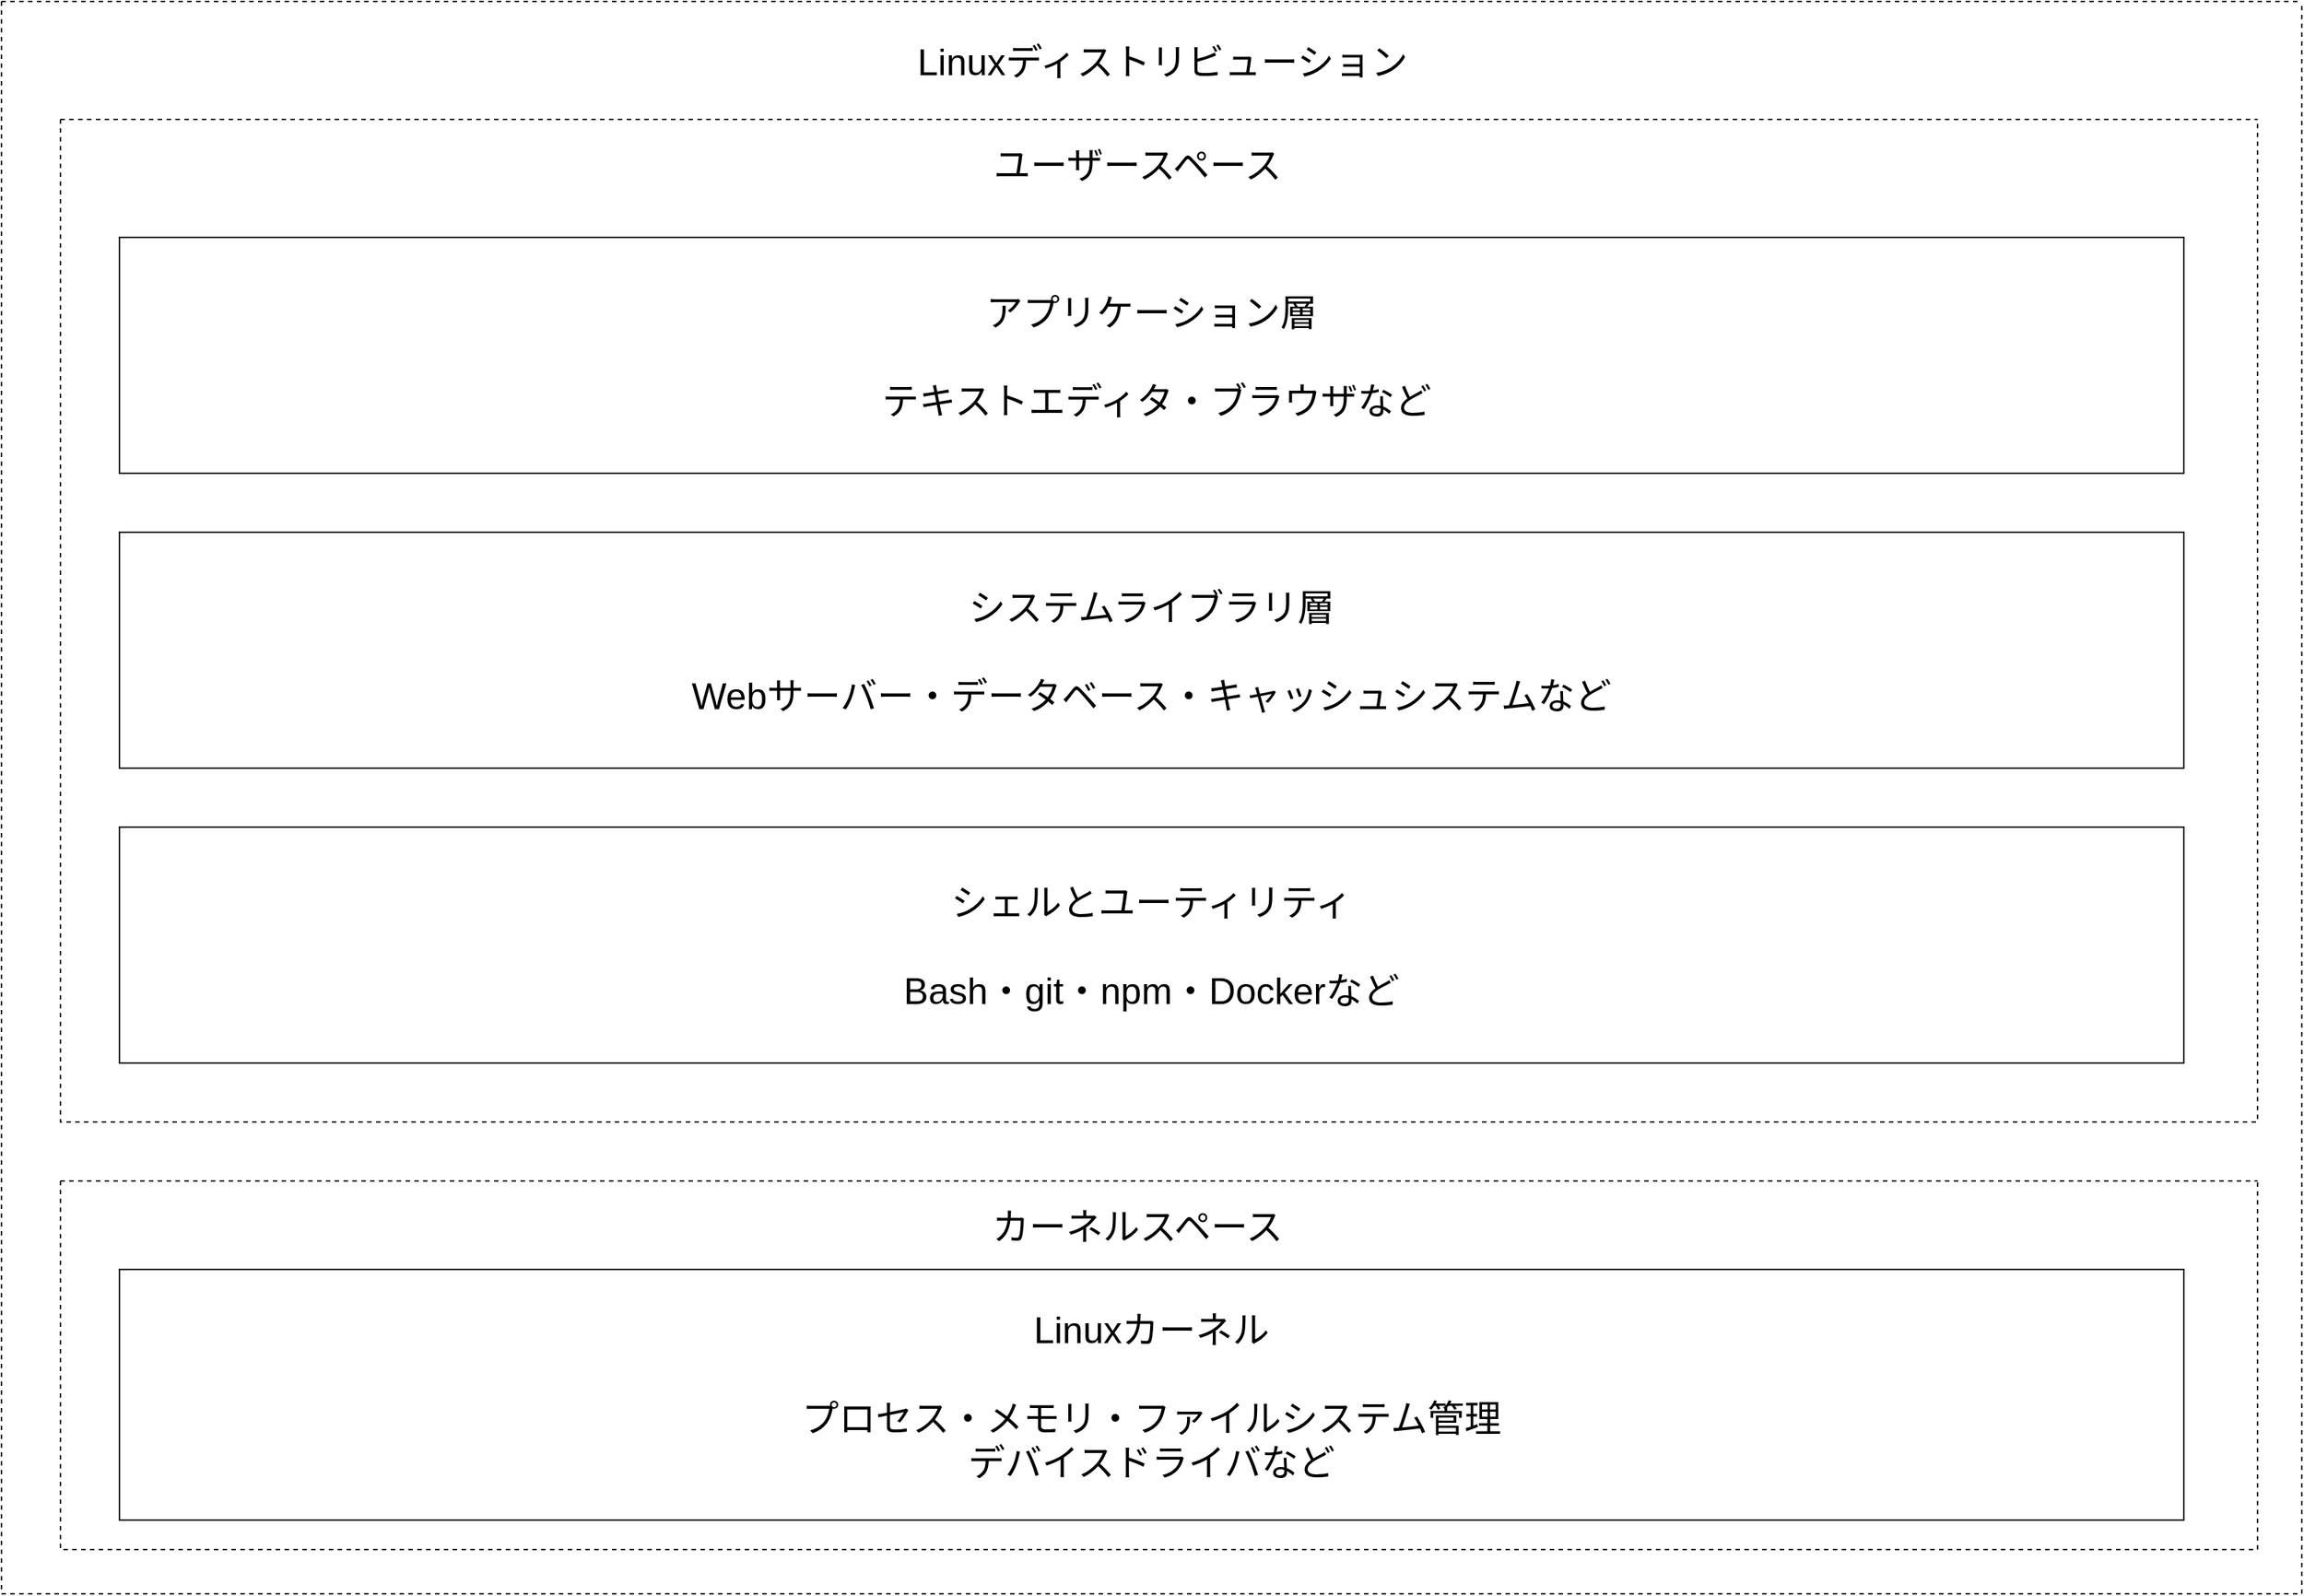 <mxfile>
    <diagram id="_gX3k_CM9ZGp-EhOba6K" name="ページ1">
        <mxGraphModel dx="1883" dy="1298" grid="1" gridSize="10" guides="1" tooltips="1" connect="1" arrows="1" fold="1" page="1" pageScale="1" pageWidth="1654" pageHeight="1169" math="0" shadow="0">
            <root>
                <mxCell id="0"/>
                <mxCell id="1" parent="0"/>
                <mxCell id="2" value="" style="swimlane;startSize=0;dashed=1;" vertex="1" parent="1">
                    <mxGeometry x="40" y="40" width="1560" height="1080" as="geometry"/>
                </mxCell>
                <mxCell id="3" value="Linuxディストリビューション" style="text;html=1;align=center;verticalAlign=middle;resizable=0;points=[];autosize=1;strokeColor=none;fillColor=none;fontSize=25;" vertex="1" parent="2">
                    <mxGeometry x="607" y="20" width="360" height="40" as="geometry"/>
                </mxCell>
                <mxCell id="4" value="" style="swimlane;startSize=0;dashed=1;fontSize=25;" vertex="1" parent="2">
                    <mxGeometry x="40" y="80" width="1490" height="680" as="geometry"/>
                </mxCell>
                <mxCell id="6" value="ユーザースペース" style="text;html=1;align=center;verticalAlign=middle;resizable=0;points=[];autosize=1;strokeColor=none;fillColor=none;fontSize=25;" vertex="1" parent="4">
                    <mxGeometry x="620" y="10" width="220" height="40" as="geometry"/>
                </mxCell>
                <mxCell id="8" value="アプリケーション層&lt;br&gt;&lt;br&gt;&amp;nbsp;テキストエディタ・ブラウザなど" style="rounded=0;whiteSpace=wrap;html=1;fontSize=25;" vertex="1" parent="4">
                    <mxGeometry x="40" y="80" width="1400" height="160" as="geometry"/>
                </mxCell>
                <mxCell id="9" value="システムライブラリ層&lt;br&gt;&lt;br&gt;Webサーバー・データベース・キャッシュシステムなど" style="rounded=0;whiteSpace=wrap;html=1;fontSize=25;" vertex="1" parent="4">
                    <mxGeometry x="40" y="280" width="1400" height="160" as="geometry"/>
                </mxCell>
                <mxCell id="10" value="シェルとユーティリティ&lt;br&gt;&lt;br&gt;Bash・git・npm・Dockerなど" style="rounded=0;whiteSpace=wrap;html=1;fontSize=25;" vertex="1" parent="4">
                    <mxGeometry x="40" y="480" width="1400" height="160" as="geometry"/>
                </mxCell>
                <mxCell id="5" value="" style="swimlane;startSize=0;dashed=1;fontSize=25;" vertex="1" parent="2">
                    <mxGeometry x="40" y="800" width="1490" height="250" as="geometry"/>
                </mxCell>
                <mxCell id="12" value="カーネルスペース" style="text;html=1;align=center;verticalAlign=middle;resizable=0;points=[];autosize=1;strokeColor=none;fillColor=none;fontSize=25;" vertex="1" parent="5">
                    <mxGeometry x="620" y="10" width="220" height="40" as="geometry"/>
                </mxCell>
                <mxCell id="14" value="Linuxカーネル&lt;br&gt;&lt;br&gt;プロセス・メモリ・ファイルシステム管理&lt;br&gt;デバイスドライバなど" style="rounded=0;whiteSpace=wrap;html=1;fontSize=25;" vertex="1" parent="5">
                    <mxGeometry x="40" y="60" width="1400" height="170" as="geometry"/>
                </mxCell>
            </root>
        </mxGraphModel>
    </diagram>
</mxfile>